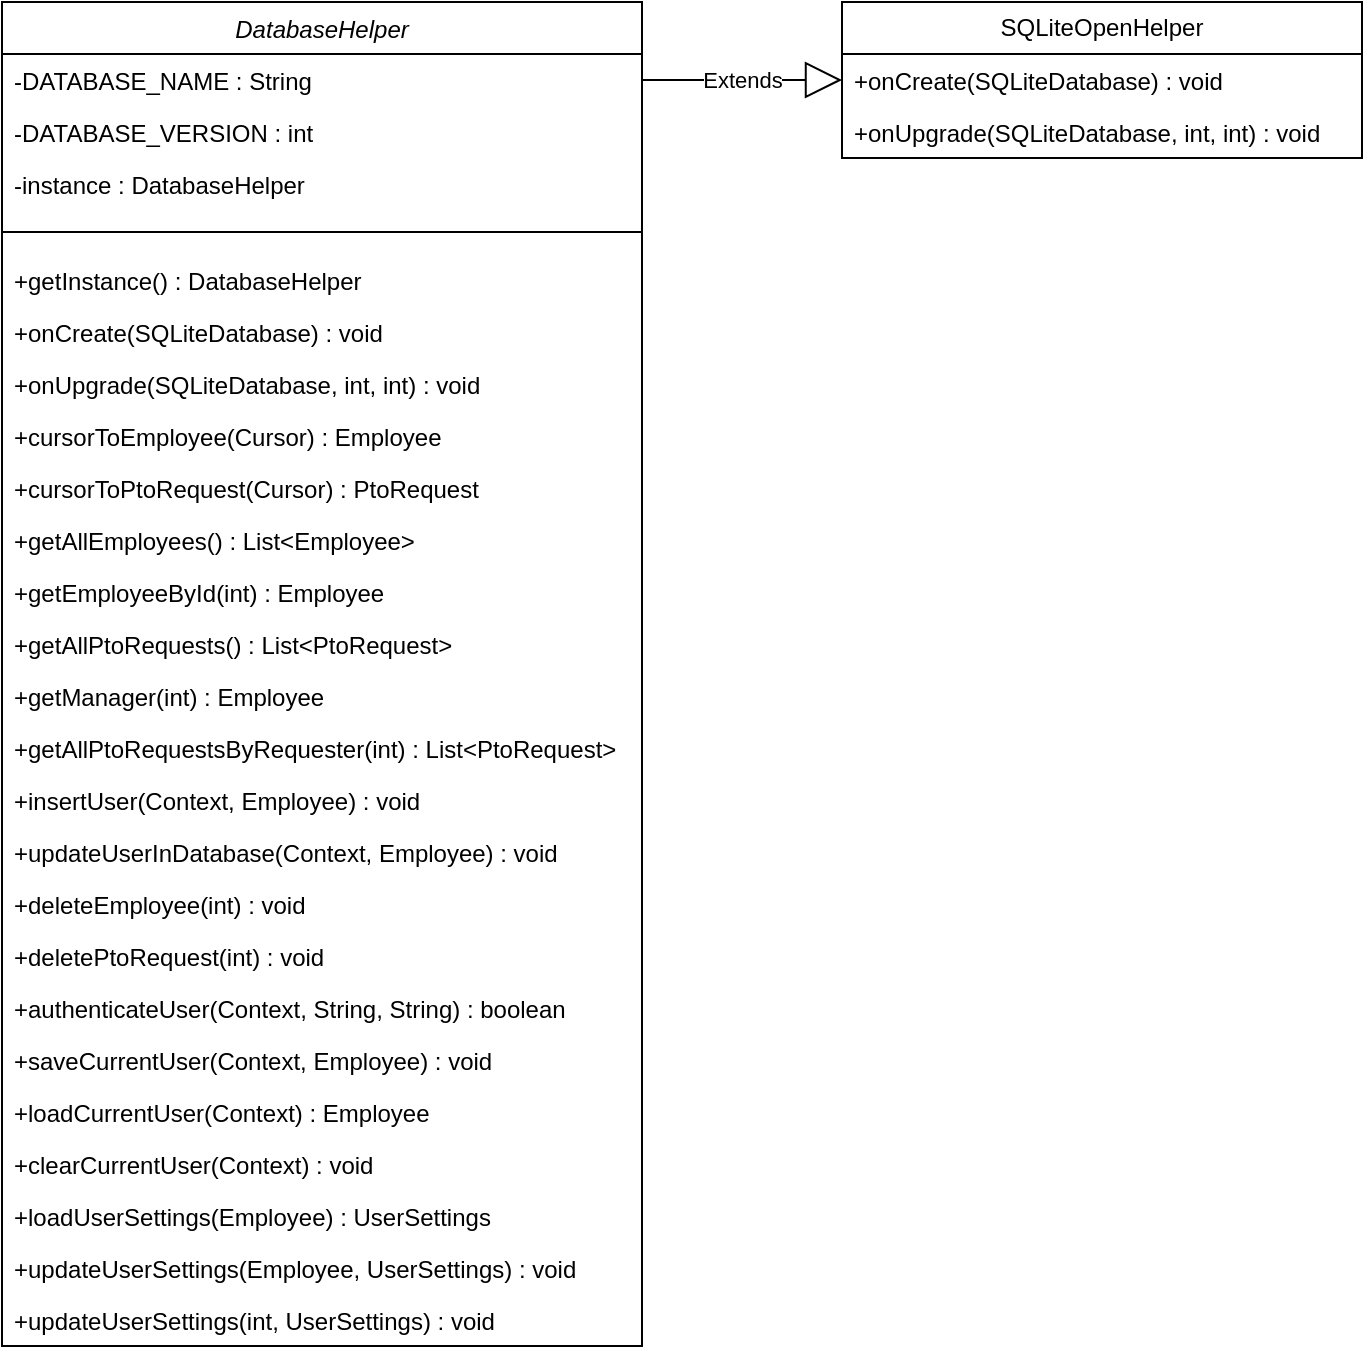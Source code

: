 <mxfile version="25.0.1">
  <diagram name="Page-1" id="8-Zngsbm5omcHnjSQh-F">
    <mxGraphModel dx="871" dy="1120" grid="1" gridSize="10" guides="1" tooltips="1" connect="1" arrows="1" fold="1" page="1" pageScale="1" pageWidth="827" pageHeight="1169" math="0" shadow="0">
      <root>
        <mxCell id="0" />
        <mxCell id="1" parent="0" />
        <mxCell id="83PmdML_kd68LMiRjyrm-1" value="DatabaseHelper" style="swimlane;fontStyle=2;align=center;verticalAlign=top;childLayout=stackLayout;horizontal=1;startSize=26;horizontalStack=0;resizeParent=1;resizeLast=0;collapsible=1;marginBottom=0;rounded=0;shadow=0;strokeWidth=1;" vertex="1" parent="1">
          <mxGeometry x="40" y="120" width="320" height="672" as="geometry">
            <mxRectangle x="230" y="140" width="160" height="26" as="alternateBounds" />
          </mxGeometry>
        </mxCell>
        <mxCell id="83PmdML_kd68LMiRjyrm-2" value="-DATABASE_NAME : String" style="text;align=left;verticalAlign=top;spacingLeft=4;spacingRight=4;overflow=hidden;rotatable=0;points=[[0,0.5],[1,0.5]];portConstraint=eastwest;rounded=0;shadow=0;html=0;" vertex="1" parent="83PmdML_kd68LMiRjyrm-1">
          <mxGeometry y="26" width="320" height="26" as="geometry" />
        </mxCell>
        <mxCell id="83PmdML_kd68LMiRjyrm-3" value="-DATABASE_VERSION : int" style="text;align=left;verticalAlign=top;spacingLeft=4;spacingRight=4;overflow=hidden;rotatable=0;points=[[0,0.5],[1,0.5]];portConstraint=eastwest;rounded=0;shadow=0;html=0;" vertex="1" parent="83PmdML_kd68LMiRjyrm-1">
          <mxGeometry y="52" width="320" height="26" as="geometry" />
        </mxCell>
        <mxCell id="83PmdML_kd68LMiRjyrm-4" value="-instance : DatabaseHelper" style="text;align=left;verticalAlign=top;spacingLeft=4;spacingRight=4;overflow=hidden;rotatable=0;points=[[0,0.5],[1,0.5]];portConstraint=eastwest;rounded=0;shadow=0;html=0;" vertex="1" parent="83PmdML_kd68LMiRjyrm-1">
          <mxGeometry y="78" width="320" height="26" as="geometry" />
        </mxCell>
        <mxCell id="83PmdML_kd68LMiRjyrm-5" value="" style="line;html=1;strokeWidth=1;align=left;verticalAlign=middle;spacingTop=-1;spacingLeft=3;spacingRight=3;rotatable=0;labelPosition=right;points=[];portConstraint=eastwest;" vertex="1" parent="83PmdML_kd68LMiRjyrm-1">
          <mxGeometry y="104" width="320" height="22" as="geometry" />
        </mxCell>
        <mxCell id="83PmdML_kd68LMiRjyrm-6" value="+getInstance() : DatabaseHelper" style="text;align=left;verticalAlign=top;spacingLeft=4;spacingRight=4;overflow=hidden;rotatable=0;points=[[0,0.5],[1,0.5]];portConstraint=eastwest;" vertex="1" parent="83PmdML_kd68LMiRjyrm-1">
          <mxGeometry y="126" width="320" height="26" as="geometry" />
        </mxCell>
        <mxCell id="83PmdML_kd68LMiRjyrm-7" value="+onCreate(SQLiteDatabase) : void" style="text;align=left;verticalAlign=top;spacingLeft=4;spacingRight=4;overflow=hidden;rotatable=0;points=[[0,0.5],[1,0.5]];portConstraint=eastwest;" vertex="1" parent="83PmdML_kd68LMiRjyrm-1">
          <mxGeometry y="152" width="320" height="26" as="geometry" />
        </mxCell>
        <mxCell id="83PmdML_kd68LMiRjyrm-8" value="+onUpgrade(SQLiteDatabase, int, int) : void" style="text;align=left;verticalAlign=top;spacingLeft=4;spacingRight=4;overflow=hidden;rotatable=0;points=[[0,0.5],[1,0.5]];portConstraint=eastwest;" vertex="1" parent="83PmdML_kd68LMiRjyrm-1">
          <mxGeometry y="178" width="320" height="26" as="geometry" />
        </mxCell>
        <mxCell id="83PmdML_kd68LMiRjyrm-9" value="+cursorToEmployee(Cursor) : Employee" style="text;align=left;verticalAlign=top;spacingLeft=4;spacingRight=4;overflow=hidden;rotatable=0;points=[[0,0.5],[1,0.5]];portConstraint=eastwest;" vertex="1" parent="83PmdML_kd68LMiRjyrm-1">
          <mxGeometry y="204" width="320" height="26" as="geometry" />
        </mxCell>
        <mxCell id="83PmdML_kd68LMiRjyrm-10" value="+cursorToPtoRequest(Cursor) : PtoRequest" style="text;align=left;verticalAlign=top;spacingLeft=4;spacingRight=4;overflow=hidden;rotatable=0;points=[[0,0.5],[1,0.5]];portConstraint=eastwest;" vertex="1" parent="83PmdML_kd68LMiRjyrm-1">
          <mxGeometry y="230" width="320" height="26" as="geometry" />
        </mxCell>
        <mxCell id="83PmdML_kd68LMiRjyrm-17" value="+getAllEmployees() : List&lt;Employee&gt;" style="text;align=left;verticalAlign=top;spacingLeft=4;spacingRight=4;overflow=hidden;rotatable=0;points=[[0,0.5],[1,0.5]];portConstraint=eastwest;" vertex="1" parent="83PmdML_kd68LMiRjyrm-1">
          <mxGeometry y="256" width="320" height="26" as="geometry" />
        </mxCell>
        <mxCell id="83PmdML_kd68LMiRjyrm-18" value="+getEmployeeById(int) : Employee" style="text;align=left;verticalAlign=top;spacingLeft=4;spacingRight=4;overflow=hidden;rotatable=0;points=[[0,0.5],[1,0.5]];portConstraint=eastwest;" vertex="1" parent="83PmdML_kd68LMiRjyrm-1">
          <mxGeometry y="282" width="320" height="26" as="geometry" />
        </mxCell>
        <mxCell id="83PmdML_kd68LMiRjyrm-19" value="+getAllPtoRequests() : List&lt;PtoRequest&gt;" style="text;align=left;verticalAlign=top;spacingLeft=4;spacingRight=4;overflow=hidden;rotatable=0;points=[[0,0.5],[1,0.5]];portConstraint=eastwest;" vertex="1" parent="83PmdML_kd68LMiRjyrm-1">
          <mxGeometry y="308" width="320" height="26" as="geometry" />
        </mxCell>
        <mxCell id="83PmdML_kd68LMiRjyrm-20" value="+getManager(int) : Employee" style="text;align=left;verticalAlign=top;spacingLeft=4;spacingRight=4;overflow=hidden;rotatable=0;points=[[0,0.5],[1,0.5]];portConstraint=eastwest;" vertex="1" parent="83PmdML_kd68LMiRjyrm-1">
          <mxGeometry y="334" width="320" height="26" as="geometry" />
        </mxCell>
        <mxCell id="83PmdML_kd68LMiRjyrm-21" value="+getAllPtoRequestsByRequester(int) : List&lt;PtoRequest&gt;" style="text;align=left;verticalAlign=top;spacingLeft=4;spacingRight=4;overflow=hidden;rotatable=0;points=[[0,0.5],[1,0.5]];portConstraint=eastwest;" vertex="1" parent="83PmdML_kd68LMiRjyrm-1">
          <mxGeometry y="360" width="320" height="26" as="geometry" />
        </mxCell>
        <mxCell id="83PmdML_kd68LMiRjyrm-22" value="+insertUser(Context, Employee) : void" style="text;align=left;verticalAlign=top;spacingLeft=4;spacingRight=4;overflow=hidden;rotatable=0;points=[[0,0.5],[1,0.5]];portConstraint=eastwest;" vertex="1" parent="83PmdML_kd68LMiRjyrm-1">
          <mxGeometry y="386" width="320" height="26" as="geometry" />
        </mxCell>
        <mxCell id="83PmdML_kd68LMiRjyrm-24" value="+updateUserInDatabase(Context, Employee) : void" style="text;align=left;verticalAlign=top;spacingLeft=4;spacingRight=4;overflow=hidden;rotatable=0;points=[[0,0.5],[1,0.5]];portConstraint=eastwest;" vertex="1" parent="83PmdML_kd68LMiRjyrm-1">
          <mxGeometry y="412" width="320" height="26" as="geometry" />
        </mxCell>
        <mxCell id="83PmdML_kd68LMiRjyrm-25" value="+deleteEmployee(int) : void" style="text;align=left;verticalAlign=top;spacingLeft=4;spacingRight=4;overflow=hidden;rotatable=0;points=[[0,0.5],[1,0.5]];portConstraint=eastwest;" vertex="1" parent="83PmdML_kd68LMiRjyrm-1">
          <mxGeometry y="438" width="320" height="26" as="geometry" />
        </mxCell>
        <mxCell id="83PmdML_kd68LMiRjyrm-23" value="+deletePtoRequest(int) : void" style="text;align=left;verticalAlign=top;spacingLeft=4;spacingRight=4;overflow=hidden;rotatable=0;points=[[0,0.5],[1,0.5]];portConstraint=eastwest;" vertex="1" parent="83PmdML_kd68LMiRjyrm-1">
          <mxGeometry y="464" width="320" height="26" as="geometry" />
        </mxCell>
        <mxCell id="83PmdML_kd68LMiRjyrm-26" value="+authenticateUser(Context, String, String) : boolean" style="text;align=left;verticalAlign=top;spacingLeft=4;spacingRight=4;overflow=hidden;rotatable=0;points=[[0,0.5],[1,0.5]];portConstraint=eastwest;" vertex="1" parent="83PmdML_kd68LMiRjyrm-1">
          <mxGeometry y="490" width="320" height="26" as="geometry" />
        </mxCell>
        <mxCell id="83PmdML_kd68LMiRjyrm-28" value="+saveCurrentUser(Context, Employee) : void" style="text;align=left;verticalAlign=top;spacingLeft=4;spacingRight=4;overflow=hidden;rotatable=0;points=[[0,0.5],[1,0.5]];portConstraint=eastwest;" vertex="1" parent="83PmdML_kd68LMiRjyrm-1">
          <mxGeometry y="516" width="320" height="26" as="geometry" />
        </mxCell>
        <mxCell id="83PmdML_kd68LMiRjyrm-27" value="+loadCurrentUser(Context) : Employee" style="text;align=left;verticalAlign=top;spacingLeft=4;spacingRight=4;overflow=hidden;rotatable=0;points=[[0,0.5],[1,0.5]];portConstraint=eastwest;" vertex="1" parent="83PmdML_kd68LMiRjyrm-1">
          <mxGeometry y="542" width="320" height="26" as="geometry" />
        </mxCell>
        <mxCell id="83PmdML_kd68LMiRjyrm-29" value="+clearCurrentUser(Context) : void" style="text;align=left;verticalAlign=top;spacingLeft=4;spacingRight=4;overflow=hidden;rotatable=0;points=[[0,0.5],[1,0.5]];portConstraint=eastwest;" vertex="1" parent="83PmdML_kd68LMiRjyrm-1">
          <mxGeometry y="568" width="320" height="26" as="geometry" />
        </mxCell>
        <mxCell id="83PmdML_kd68LMiRjyrm-30" value="+loadUserSettings(Employee) : UserSettings" style="text;align=left;verticalAlign=top;spacingLeft=4;spacingRight=4;overflow=hidden;rotatable=0;points=[[0,0.5],[1,0.5]];portConstraint=eastwest;" vertex="1" parent="83PmdML_kd68LMiRjyrm-1">
          <mxGeometry y="594" width="320" height="26" as="geometry" />
        </mxCell>
        <mxCell id="83PmdML_kd68LMiRjyrm-31" value="+updateUserSettings(Employee, UserSettings) : void" style="text;align=left;verticalAlign=top;spacingLeft=4;spacingRight=4;overflow=hidden;rotatable=0;points=[[0,0.5],[1,0.5]];portConstraint=eastwest;" vertex="1" parent="83PmdML_kd68LMiRjyrm-1">
          <mxGeometry y="620" width="320" height="26" as="geometry" />
        </mxCell>
        <mxCell id="83PmdML_kd68LMiRjyrm-32" value="+updateUserSettings(int, UserSettings) : void" style="text;align=left;verticalAlign=top;spacingLeft=4;spacingRight=4;overflow=hidden;rotatable=0;points=[[0,0.5],[1,0.5]];portConstraint=eastwest;" vertex="1" parent="83PmdML_kd68LMiRjyrm-1">
          <mxGeometry y="646" width="320" height="26" as="geometry" />
        </mxCell>
        <mxCell id="83PmdML_kd68LMiRjyrm-11" value="SQLiteOpenHelper" style="swimlane;fontStyle=0;childLayout=stackLayout;horizontal=1;startSize=26;fillColor=none;horizontalStack=0;resizeParent=1;resizeParentMax=0;resizeLast=0;collapsible=1;marginBottom=0;whiteSpace=wrap;html=1;" vertex="1" parent="1">
          <mxGeometry x="460" y="120" width="260" height="78" as="geometry" />
        </mxCell>
        <mxCell id="83PmdML_kd68LMiRjyrm-12" value="+onCreate(SQLiteDatabase) : void" style="text;align=left;verticalAlign=top;spacingLeft=4;spacingRight=4;overflow=hidden;rotatable=0;points=[[0,0.5],[1,0.5]];portConstraint=eastwest;" vertex="1" parent="83PmdML_kd68LMiRjyrm-11">
          <mxGeometry y="26" width="260" height="26" as="geometry" />
        </mxCell>
        <mxCell id="83PmdML_kd68LMiRjyrm-13" value="+onUpgrade(SQLiteDatabase, int, int) : void" style="text;align=left;verticalAlign=top;spacingLeft=4;spacingRight=4;overflow=hidden;rotatable=0;points=[[0,0.5],[1,0.5]];portConstraint=eastwest;" vertex="1" parent="83PmdML_kd68LMiRjyrm-11">
          <mxGeometry y="52" width="260" height="26" as="geometry" />
        </mxCell>
        <mxCell id="83PmdML_kd68LMiRjyrm-16" value="Extends" style="endArrow=block;endSize=16;endFill=0;html=1;rounded=0;exitX=1;exitY=0.5;exitDx=0;exitDy=0;entryX=0;entryY=0.5;entryDx=0;entryDy=0;" edge="1" parent="1" source="83PmdML_kd68LMiRjyrm-2" target="83PmdML_kd68LMiRjyrm-12">
          <mxGeometry width="160" relative="1" as="geometry">
            <mxPoint x="330" y="250" as="sourcePoint" />
            <mxPoint x="390" y="280" as="targetPoint" />
          </mxGeometry>
        </mxCell>
      </root>
    </mxGraphModel>
  </diagram>
</mxfile>
